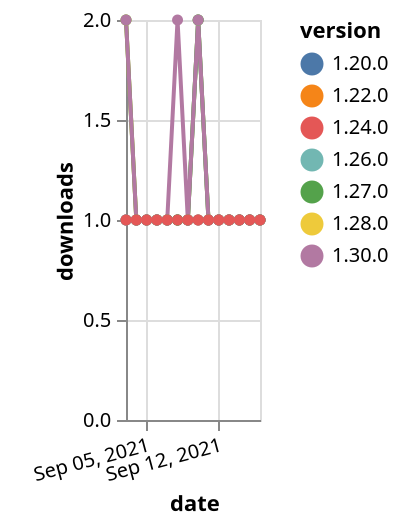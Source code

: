 {"$schema": "https://vega.github.io/schema/vega-lite/v5.json", "description": "A simple bar chart with embedded data.", "data": {"values": [{"date": "2021-09-03", "total": 294, "delta": 1, "version": "1.22.0"}, {"date": "2021-09-04", "total": 295, "delta": 1, "version": "1.22.0"}, {"date": "2021-09-05", "total": 296, "delta": 1, "version": "1.22.0"}, {"date": "2021-09-06", "total": 297, "delta": 1, "version": "1.22.0"}, {"date": "2021-09-07", "total": 298, "delta": 1, "version": "1.22.0"}, {"date": "2021-09-08", "total": 299, "delta": 1, "version": "1.22.0"}, {"date": "2021-09-09", "total": 300, "delta": 1, "version": "1.22.0"}, {"date": "2021-09-10", "total": 301, "delta": 1, "version": "1.22.0"}, {"date": "2021-09-11", "total": 302, "delta": 1, "version": "1.22.0"}, {"date": "2021-09-12", "total": 303, "delta": 1, "version": "1.22.0"}, {"date": "2021-09-13", "total": 304, "delta": 1, "version": "1.22.0"}, {"date": "2021-09-14", "total": 305, "delta": 1, "version": "1.22.0"}, {"date": "2021-09-15", "total": 306, "delta": 1, "version": "1.22.0"}, {"date": "2021-09-16", "total": 307, "delta": 1, "version": "1.22.0"}, {"date": "2021-09-03", "total": 168, "delta": 2, "version": "1.28.0"}, {"date": "2021-09-04", "total": 169, "delta": 1, "version": "1.28.0"}, {"date": "2021-09-05", "total": 170, "delta": 1, "version": "1.28.0"}, {"date": "2021-09-06", "total": 171, "delta": 1, "version": "1.28.0"}, {"date": "2021-09-07", "total": 172, "delta": 1, "version": "1.28.0"}, {"date": "2021-09-08", "total": 173, "delta": 1, "version": "1.28.0"}, {"date": "2021-09-09", "total": 174, "delta": 1, "version": "1.28.0"}, {"date": "2021-09-10", "total": 176, "delta": 2, "version": "1.28.0"}, {"date": "2021-09-11", "total": 177, "delta": 1, "version": "1.28.0"}, {"date": "2021-09-12", "total": 178, "delta": 1, "version": "1.28.0"}, {"date": "2021-09-13", "total": 179, "delta": 1, "version": "1.28.0"}, {"date": "2021-09-14", "total": 180, "delta": 1, "version": "1.28.0"}, {"date": "2021-09-15", "total": 181, "delta": 1, "version": "1.28.0"}, {"date": "2021-09-16", "total": 182, "delta": 1, "version": "1.28.0"}, {"date": "2021-09-03", "total": 145, "delta": 1, "version": "1.26.0"}, {"date": "2021-09-04", "total": 146, "delta": 1, "version": "1.26.0"}, {"date": "2021-09-05", "total": 147, "delta": 1, "version": "1.26.0"}, {"date": "2021-09-06", "total": 148, "delta": 1, "version": "1.26.0"}, {"date": "2021-09-07", "total": 149, "delta": 1, "version": "1.26.0"}, {"date": "2021-09-08", "total": 150, "delta": 1, "version": "1.26.0"}, {"date": "2021-09-09", "total": 151, "delta": 1, "version": "1.26.0"}, {"date": "2021-09-10", "total": 153, "delta": 2, "version": "1.26.0"}, {"date": "2021-09-11", "total": 154, "delta": 1, "version": "1.26.0"}, {"date": "2021-09-12", "total": 155, "delta": 1, "version": "1.26.0"}, {"date": "2021-09-13", "total": 156, "delta": 1, "version": "1.26.0"}, {"date": "2021-09-14", "total": 157, "delta": 1, "version": "1.26.0"}, {"date": "2021-09-15", "total": 158, "delta": 1, "version": "1.26.0"}, {"date": "2021-09-16", "total": 159, "delta": 1, "version": "1.26.0"}, {"date": "2021-09-03", "total": 210, "delta": 1, "version": "1.20.0"}, {"date": "2021-09-04", "total": 211, "delta": 1, "version": "1.20.0"}, {"date": "2021-09-05", "total": 212, "delta": 1, "version": "1.20.0"}, {"date": "2021-09-06", "total": 213, "delta": 1, "version": "1.20.0"}, {"date": "2021-09-07", "total": 214, "delta": 1, "version": "1.20.0"}, {"date": "2021-09-08", "total": 215, "delta": 1, "version": "1.20.0"}, {"date": "2021-09-09", "total": 216, "delta": 1, "version": "1.20.0"}, {"date": "2021-09-10", "total": 217, "delta": 1, "version": "1.20.0"}, {"date": "2021-09-11", "total": 218, "delta": 1, "version": "1.20.0"}, {"date": "2021-09-12", "total": 219, "delta": 1, "version": "1.20.0"}, {"date": "2021-09-13", "total": 220, "delta": 1, "version": "1.20.0"}, {"date": "2021-09-14", "total": 221, "delta": 1, "version": "1.20.0"}, {"date": "2021-09-15", "total": 222, "delta": 1, "version": "1.20.0"}, {"date": "2021-09-16", "total": 223, "delta": 1, "version": "1.20.0"}, {"date": "2021-09-03", "total": 136, "delta": 2, "version": "1.27.0"}, {"date": "2021-09-04", "total": 137, "delta": 1, "version": "1.27.0"}, {"date": "2021-09-05", "total": 138, "delta": 1, "version": "1.27.0"}, {"date": "2021-09-06", "total": 139, "delta": 1, "version": "1.27.0"}, {"date": "2021-09-07", "total": 140, "delta": 1, "version": "1.27.0"}, {"date": "2021-09-08", "total": 141, "delta": 1, "version": "1.27.0"}, {"date": "2021-09-09", "total": 142, "delta": 1, "version": "1.27.0"}, {"date": "2021-09-10", "total": 144, "delta": 2, "version": "1.27.0"}, {"date": "2021-09-11", "total": 145, "delta": 1, "version": "1.27.0"}, {"date": "2021-09-12", "total": 146, "delta": 1, "version": "1.27.0"}, {"date": "2021-09-13", "total": 147, "delta": 1, "version": "1.27.0"}, {"date": "2021-09-14", "total": 148, "delta": 1, "version": "1.27.0"}, {"date": "2021-09-15", "total": 149, "delta": 1, "version": "1.27.0"}, {"date": "2021-09-16", "total": 150, "delta": 1, "version": "1.27.0"}, {"date": "2021-09-03", "total": 113, "delta": 2, "version": "1.30.0"}, {"date": "2021-09-04", "total": 114, "delta": 1, "version": "1.30.0"}, {"date": "2021-09-05", "total": 115, "delta": 1, "version": "1.30.0"}, {"date": "2021-09-06", "total": 116, "delta": 1, "version": "1.30.0"}, {"date": "2021-09-07", "total": 117, "delta": 1, "version": "1.30.0"}, {"date": "2021-09-08", "total": 119, "delta": 2, "version": "1.30.0"}, {"date": "2021-09-09", "total": 120, "delta": 1, "version": "1.30.0"}, {"date": "2021-09-10", "total": 122, "delta": 2, "version": "1.30.0"}, {"date": "2021-09-11", "total": 123, "delta": 1, "version": "1.30.0"}, {"date": "2021-09-12", "total": 124, "delta": 1, "version": "1.30.0"}, {"date": "2021-09-13", "total": 125, "delta": 1, "version": "1.30.0"}, {"date": "2021-09-14", "total": 126, "delta": 1, "version": "1.30.0"}, {"date": "2021-09-15", "total": 127, "delta": 1, "version": "1.30.0"}, {"date": "2021-09-16", "total": 128, "delta": 1, "version": "1.30.0"}, {"date": "2021-09-03", "total": 166, "delta": 1, "version": "1.24.0"}, {"date": "2021-09-04", "total": 167, "delta": 1, "version": "1.24.0"}, {"date": "2021-09-05", "total": 168, "delta": 1, "version": "1.24.0"}, {"date": "2021-09-06", "total": 169, "delta": 1, "version": "1.24.0"}, {"date": "2021-09-07", "total": 170, "delta": 1, "version": "1.24.0"}, {"date": "2021-09-08", "total": 171, "delta": 1, "version": "1.24.0"}, {"date": "2021-09-09", "total": 172, "delta": 1, "version": "1.24.0"}, {"date": "2021-09-10", "total": 173, "delta": 1, "version": "1.24.0"}, {"date": "2021-09-11", "total": 174, "delta": 1, "version": "1.24.0"}, {"date": "2021-09-12", "total": 175, "delta": 1, "version": "1.24.0"}, {"date": "2021-09-13", "total": 176, "delta": 1, "version": "1.24.0"}, {"date": "2021-09-14", "total": 177, "delta": 1, "version": "1.24.0"}, {"date": "2021-09-15", "total": 178, "delta": 1, "version": "1.24.0"}, {"date": "2021-09-16", "total": 179, "delta": 1, "version": "1.24.0"}]}, "width": "container", "mark": {"type": "line", "point": {"filled": true}}, "encoding": {"x": {"field": "date", "type": "temporal", "timeUnit": "yearmonthdate", "title": "date", "axis": {"labelAngle": -15}}, "y": {"field": "delta", "type": "quantitative", "title": "downloads"}, "color": {"field": "version", "type": "nominal"}, "tooltip": {"field": "delta"}}}